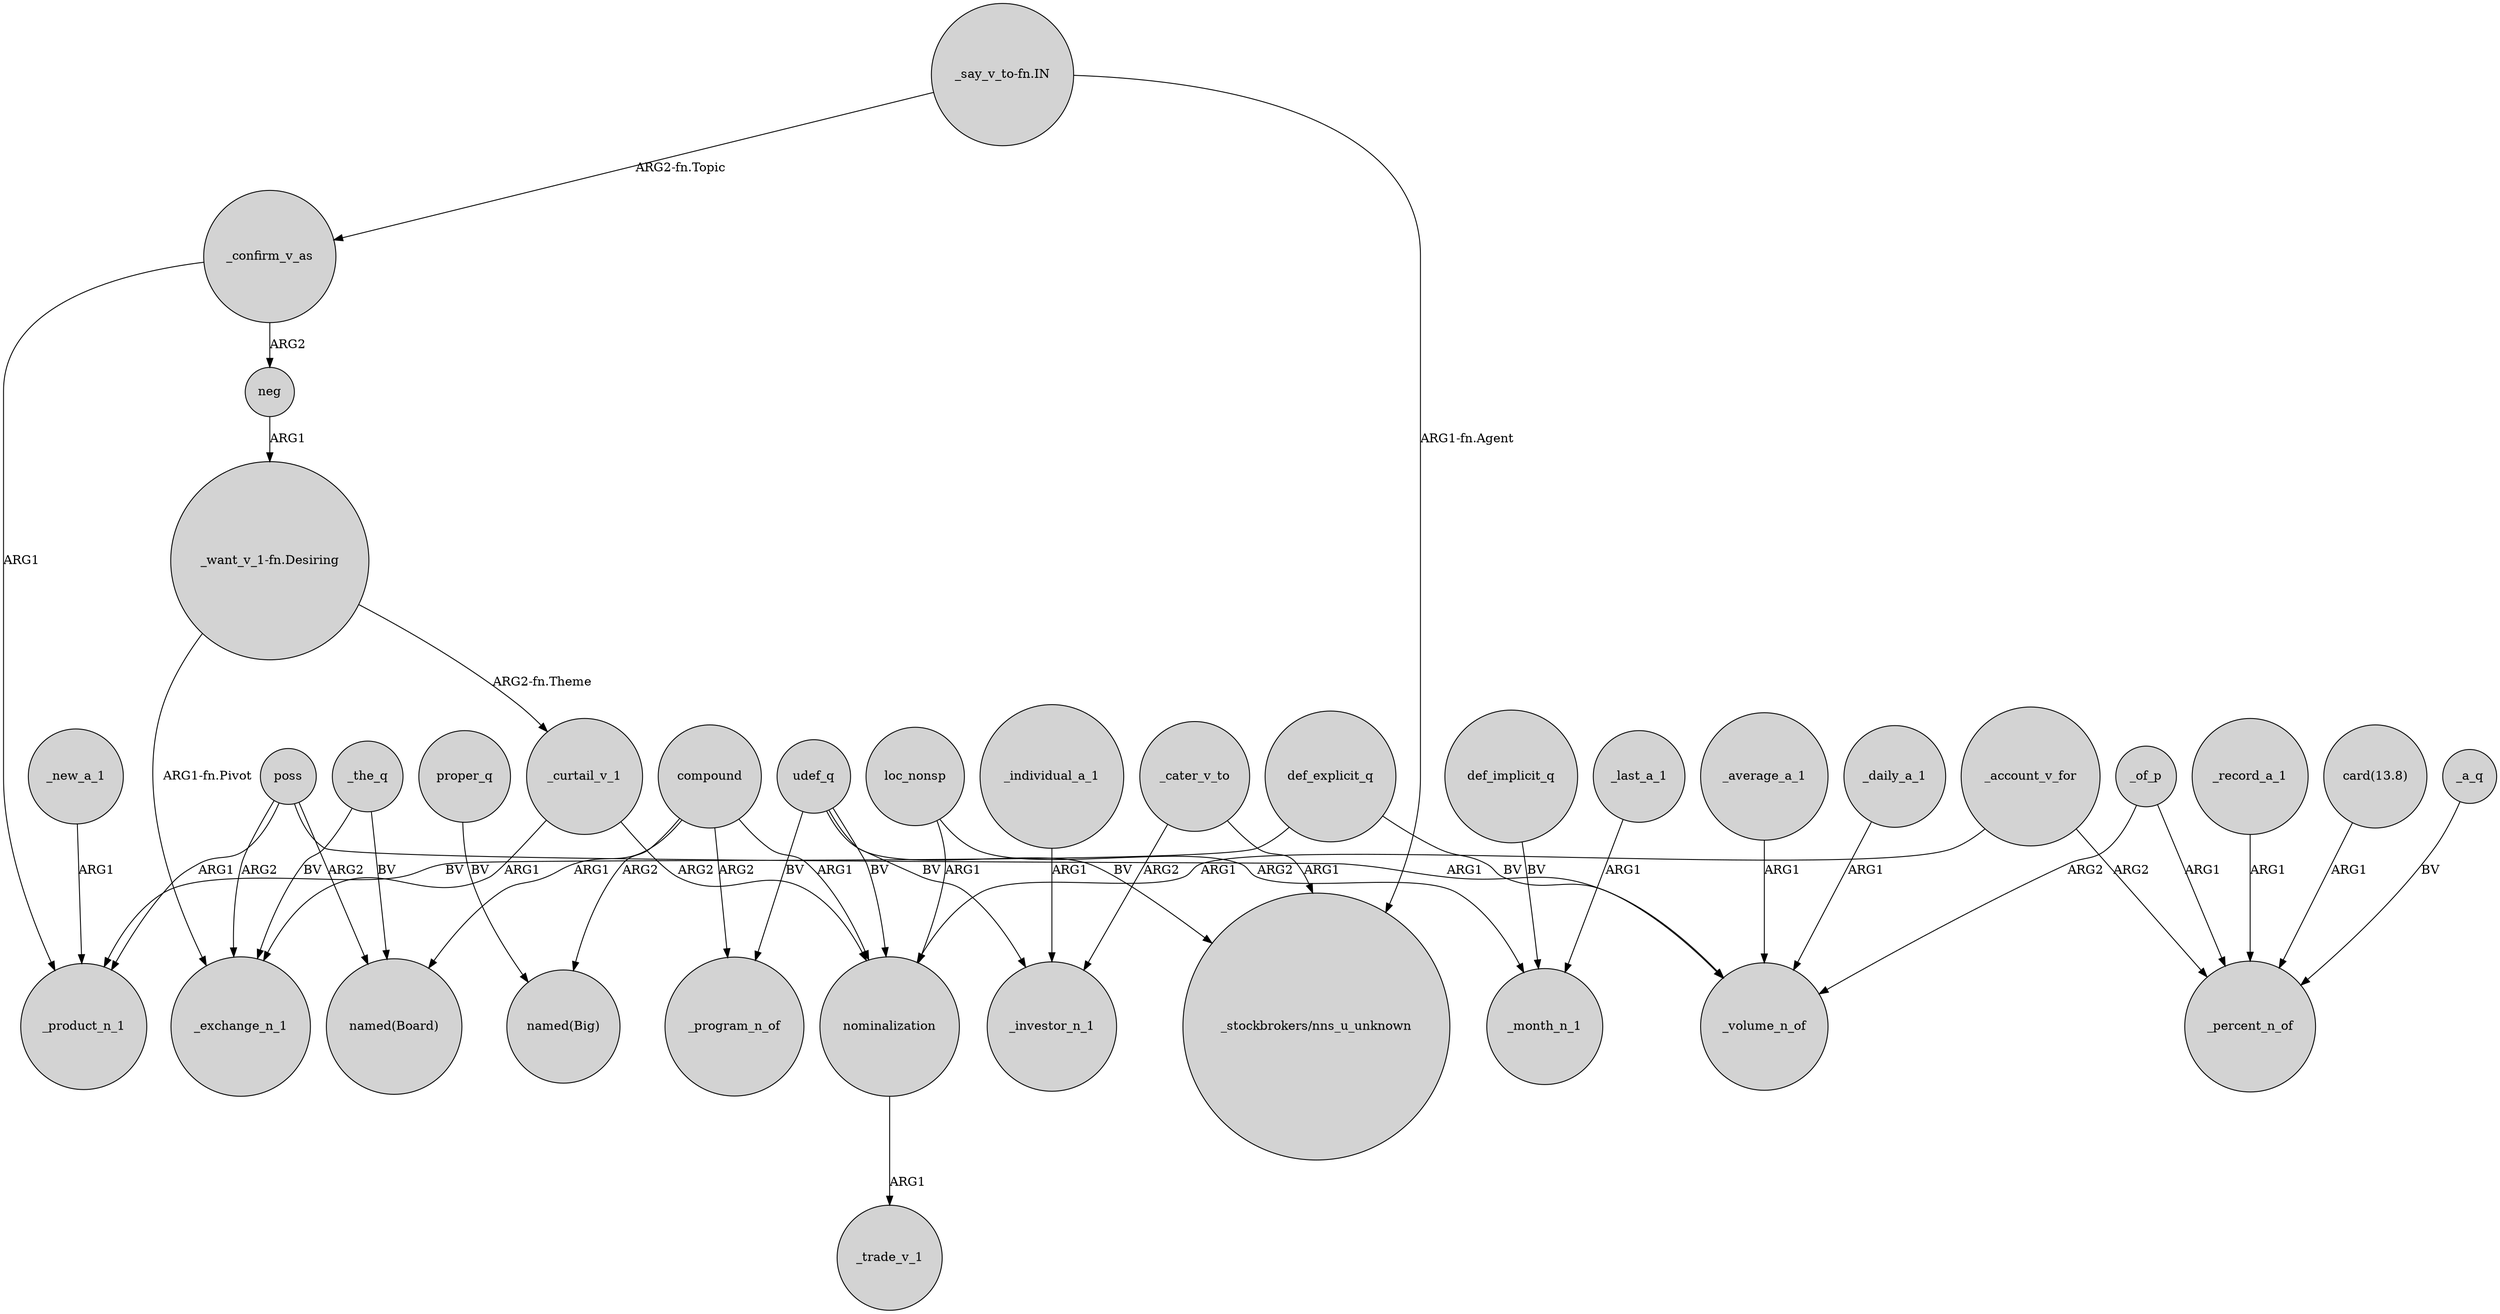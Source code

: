 digraph {
	node [shape=circle style=filled]
	def_explicit_q -> _product_n_1 [label=BV]
	_the_q -> "named(Board)" [label=BV]
	compound -> _program_n_of [label=ARG2]
	def_implicit_q -> _month_n_1 [label=BV]
	_curtail_v_1 -> _exchange_n_1 [label=ARG1]
	poss -> _product_n_1 [label=ARG1]
	_confirm_v_as -> neg [label=ARG2]
	def_explicit_q -> _volume_n_of [label=BV]
	udef_q -> _investor_n_1 [label=BV]
	"_want_v_1-fn.Desiring" -> _curtail_v_1 [label="ARG2-fn.Theme"]
	_record_a_1 -> _percent_n_of [label=ARG1]
	loc_nonsp -> nominalization [label=ARG1]
	_cater_v_to -> _investor_n_1 [label=ARG2]
	_of_p -> _volume_n_of [label=ARG2]
	udef_q -> _program_n_of [label=BV]
	poss -> "named(Board)" [label=ARG2]
	nominalization -> _trade_v_1 [label=ARG1]
	_average_a_1 -> _volume_n_of [label=ARG1]
	"card(13.8)" -> _percent_n_of [label=ARG1]
	_new_a_1 -> _product_n_1 [label=ARG1]
	"_say_v_to-fn.IN" -> _confirm_v_as [label="ARG2-fn.Topic"]
	_account_v_for -> nominalization [label=ARG1]
	_of_p -> _percent_n_of [label=ARG1]
	_curtail_v_1 -> nominalization [label=ARG2]
	compound -> "named(Board)" [label=ARG1]
	"_want_v_1-fn.Desiring" -> _exchange_n_1 [label="ARG1-fn.Pivot"]
	udef_q -> "_stockbrokers/nns_u_unknown" [label=BV]
	_individual_a_1 -> _investor_n_1 [label=ARG1]
	_confirm_v_as -> _product_n_1 [label=ARG1]
	poss -> _volume_n_of [label=ARG1]
	_account_v_for -> _percent_n_of [label=ARG2]
	udef_q -> nominalization [label=BV]
	poss -> _exchange_n_1 [label=ARG2]
	_daily_a_1 -> _volume_n_of [label=ARG1]
	_last_a_1 -> _month_n_1 [label=ARG1]
	loc_nonsp -> _month_n_1 [label=ARG2]
	compound -> "named(Big)" [label=ARG2]
	_cater_v_to -> "_stockbrokers/nns_u_unknown" [label=ARG1]
	compound -> nominalization [label=ARG1]
	neg -> "_want_v_1-fn.Desiring" [label=ARG1]
	"_say_v_to-fn.IN" -> "_stockbrokers/nns_u_unknown" [label="ARG1-fn.Agent"]
	_the_q -> _exchange_n_1 [label=BV]
	_a_q -> _percent_n_of [label=BV]
	proper_q -> "named(Big)" [label=BV]
}
